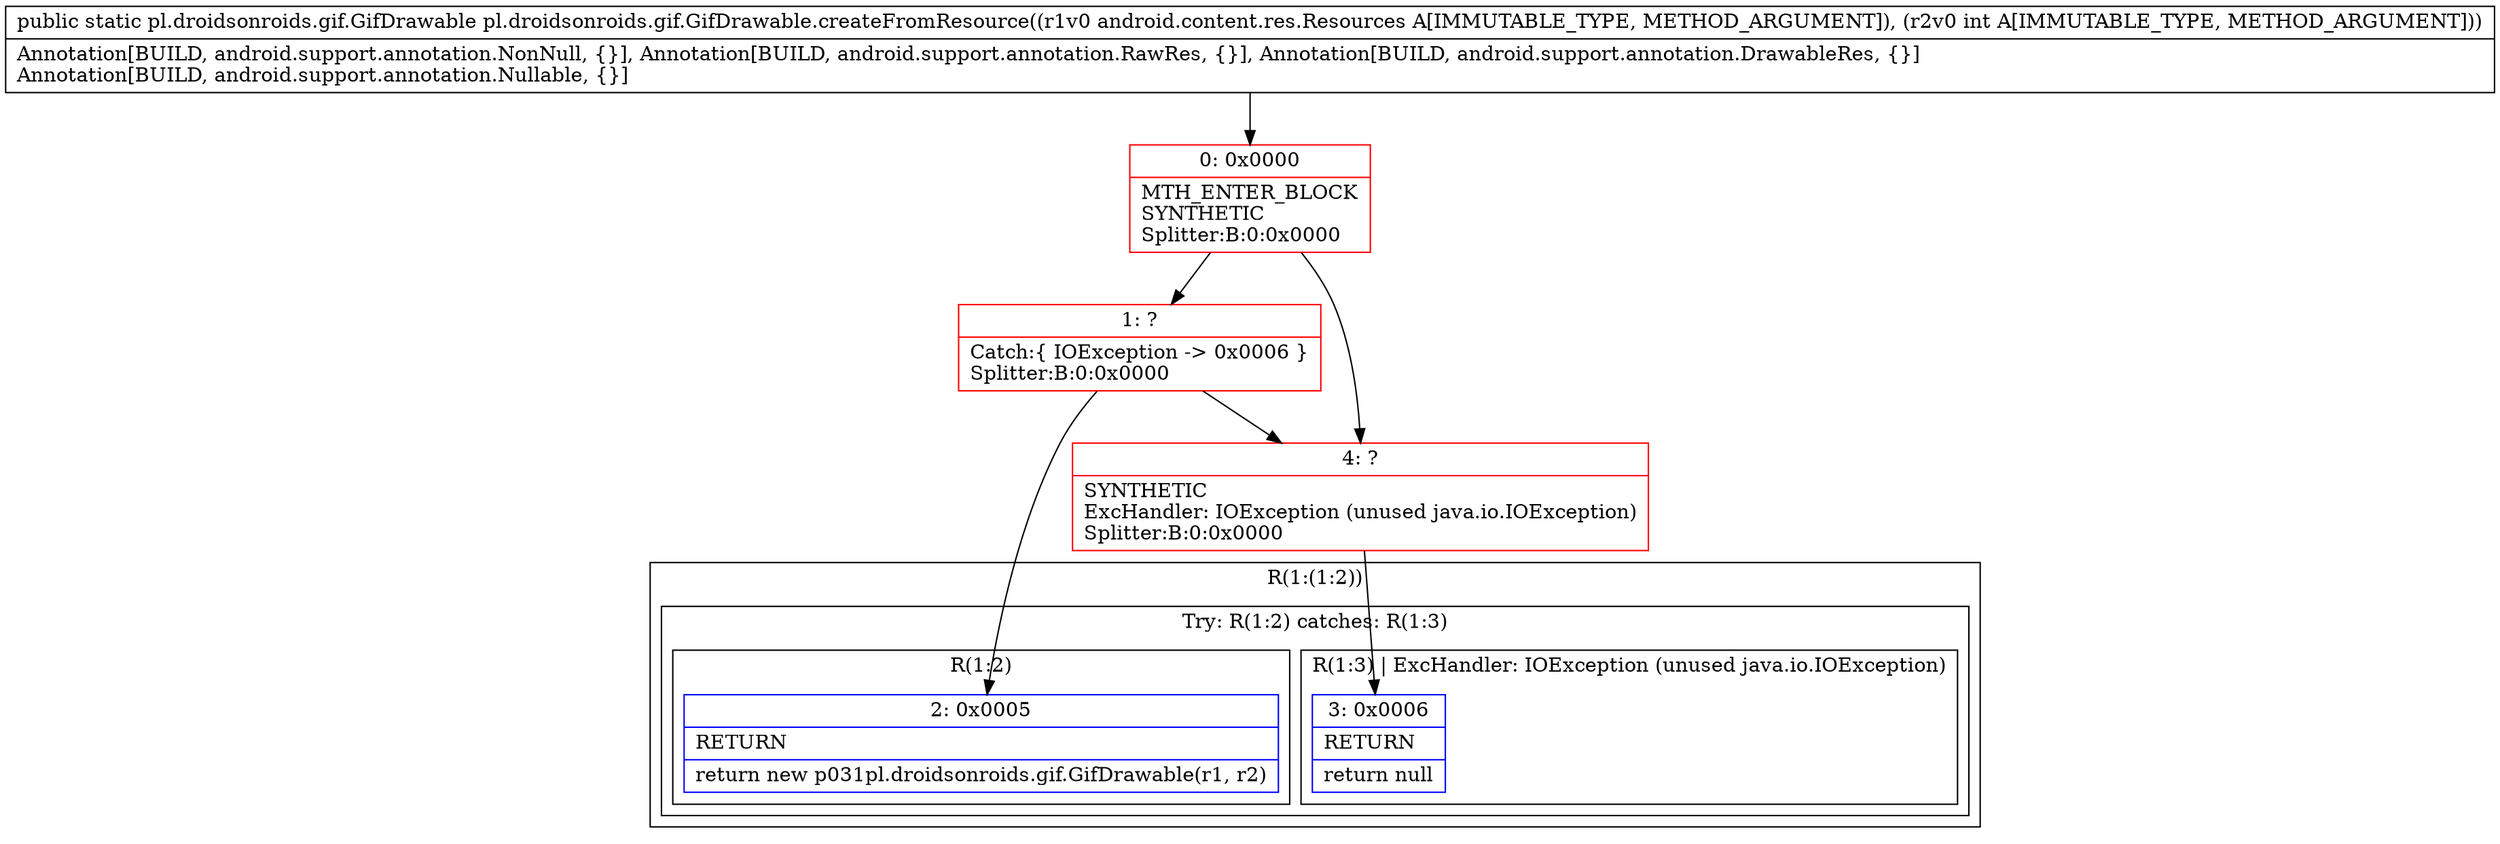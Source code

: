 digraph "CFG forpl.droidsonroids.gif.GifDrawable.createFromResource(Landroid\/content\/res\/Resources;I)Lpl\/droidsonroids\/gif\/GifDrawable;" {
subgraph cluster_Region_603070045 {
label = "R(1:(1:2))";
node [shape=record,color=blue];
subgraph cluster_TryCatchRegion_909696991 {
label = "Try: R(1:2) catches: R(1:3)";
node [shape=record,color=blue];
subgraph cluster_Region_599013649 {
label = "R(1:2)";
node [shape=record,color=blue];
Node_2 [shape=record,label="{2\:\ 0x0005|RETURN\l|return new p031pl.droidsonroids.gif.GifDrawable(r1, r2)\l}"];
}
subgraph cluster_Region_1175957983 {
label = "R(1:3) | ExcHandler: IOException (unused java.io.IOException)\l";
node [shape=record,color=blue];
Node_3 [shape=record,label="{3\:\ 0x0006|RETURN\l|return null\l}"];
}
}
}
subgraph cluster_Region_1175957983 {
label = "R(1:3) | ExcHandler: IOException (unused java.io.IOException)\l";
node [shape=record,color=blue];
Node_3 [shape=record,label="{3\:\ 0x0006|RETURN\l|return null\l}"];
}
Node_0 [shape=record,color=red,label="{0\:\ 0x0000|MTH_ENTER_BLOCK\lSYNTHETIC\lSplitter:B:0:0x0000\l}"];
Node_1 [shape=record,color=red,label="{1\:\ ?|Catch:\{ IOException \-\> 0x0006 \}\lSplitter:B:0:0x0000\l}"];
Node_4 [shape=record,color=red,label="{4\:\ ?|SYNTHETIC\lExcHandler: IOException (unused java.io.IOException)\lSplitter:B:0:0x0000\l}"];
MethodNode[shape=record,label="{public static pl.droidsonroids.gif.GifDrawable pl.droidsonroids.gif.GifDrawable.createFromResource((r1v0 android.content.res.Resources A[IMMUTABLE_TYPE, METHOD_ARGUMENT]), (r2v0 int A[IMMUTABLE_TYPE, METHOD_ARGUMENT]))  | Annotation[BUILD, android.support.annotation.NonNull, \{\}], Annotation[BUILD, android.support.annotation.RawRes, \{\}], Annotation[BUILD, android.support.annotation.DrawableRes, \{\}]\lAnnotation[BUILD, android.support.annotation.Nullable, \{\}]\l}"];
MethodNode -> Node_0;
Node_0 -> Node_1;
Node_0 -> Node_4;
Node_1 -> Node_2;
Node_1 -> Node_4;
Node_4 -> Node_3;
}

